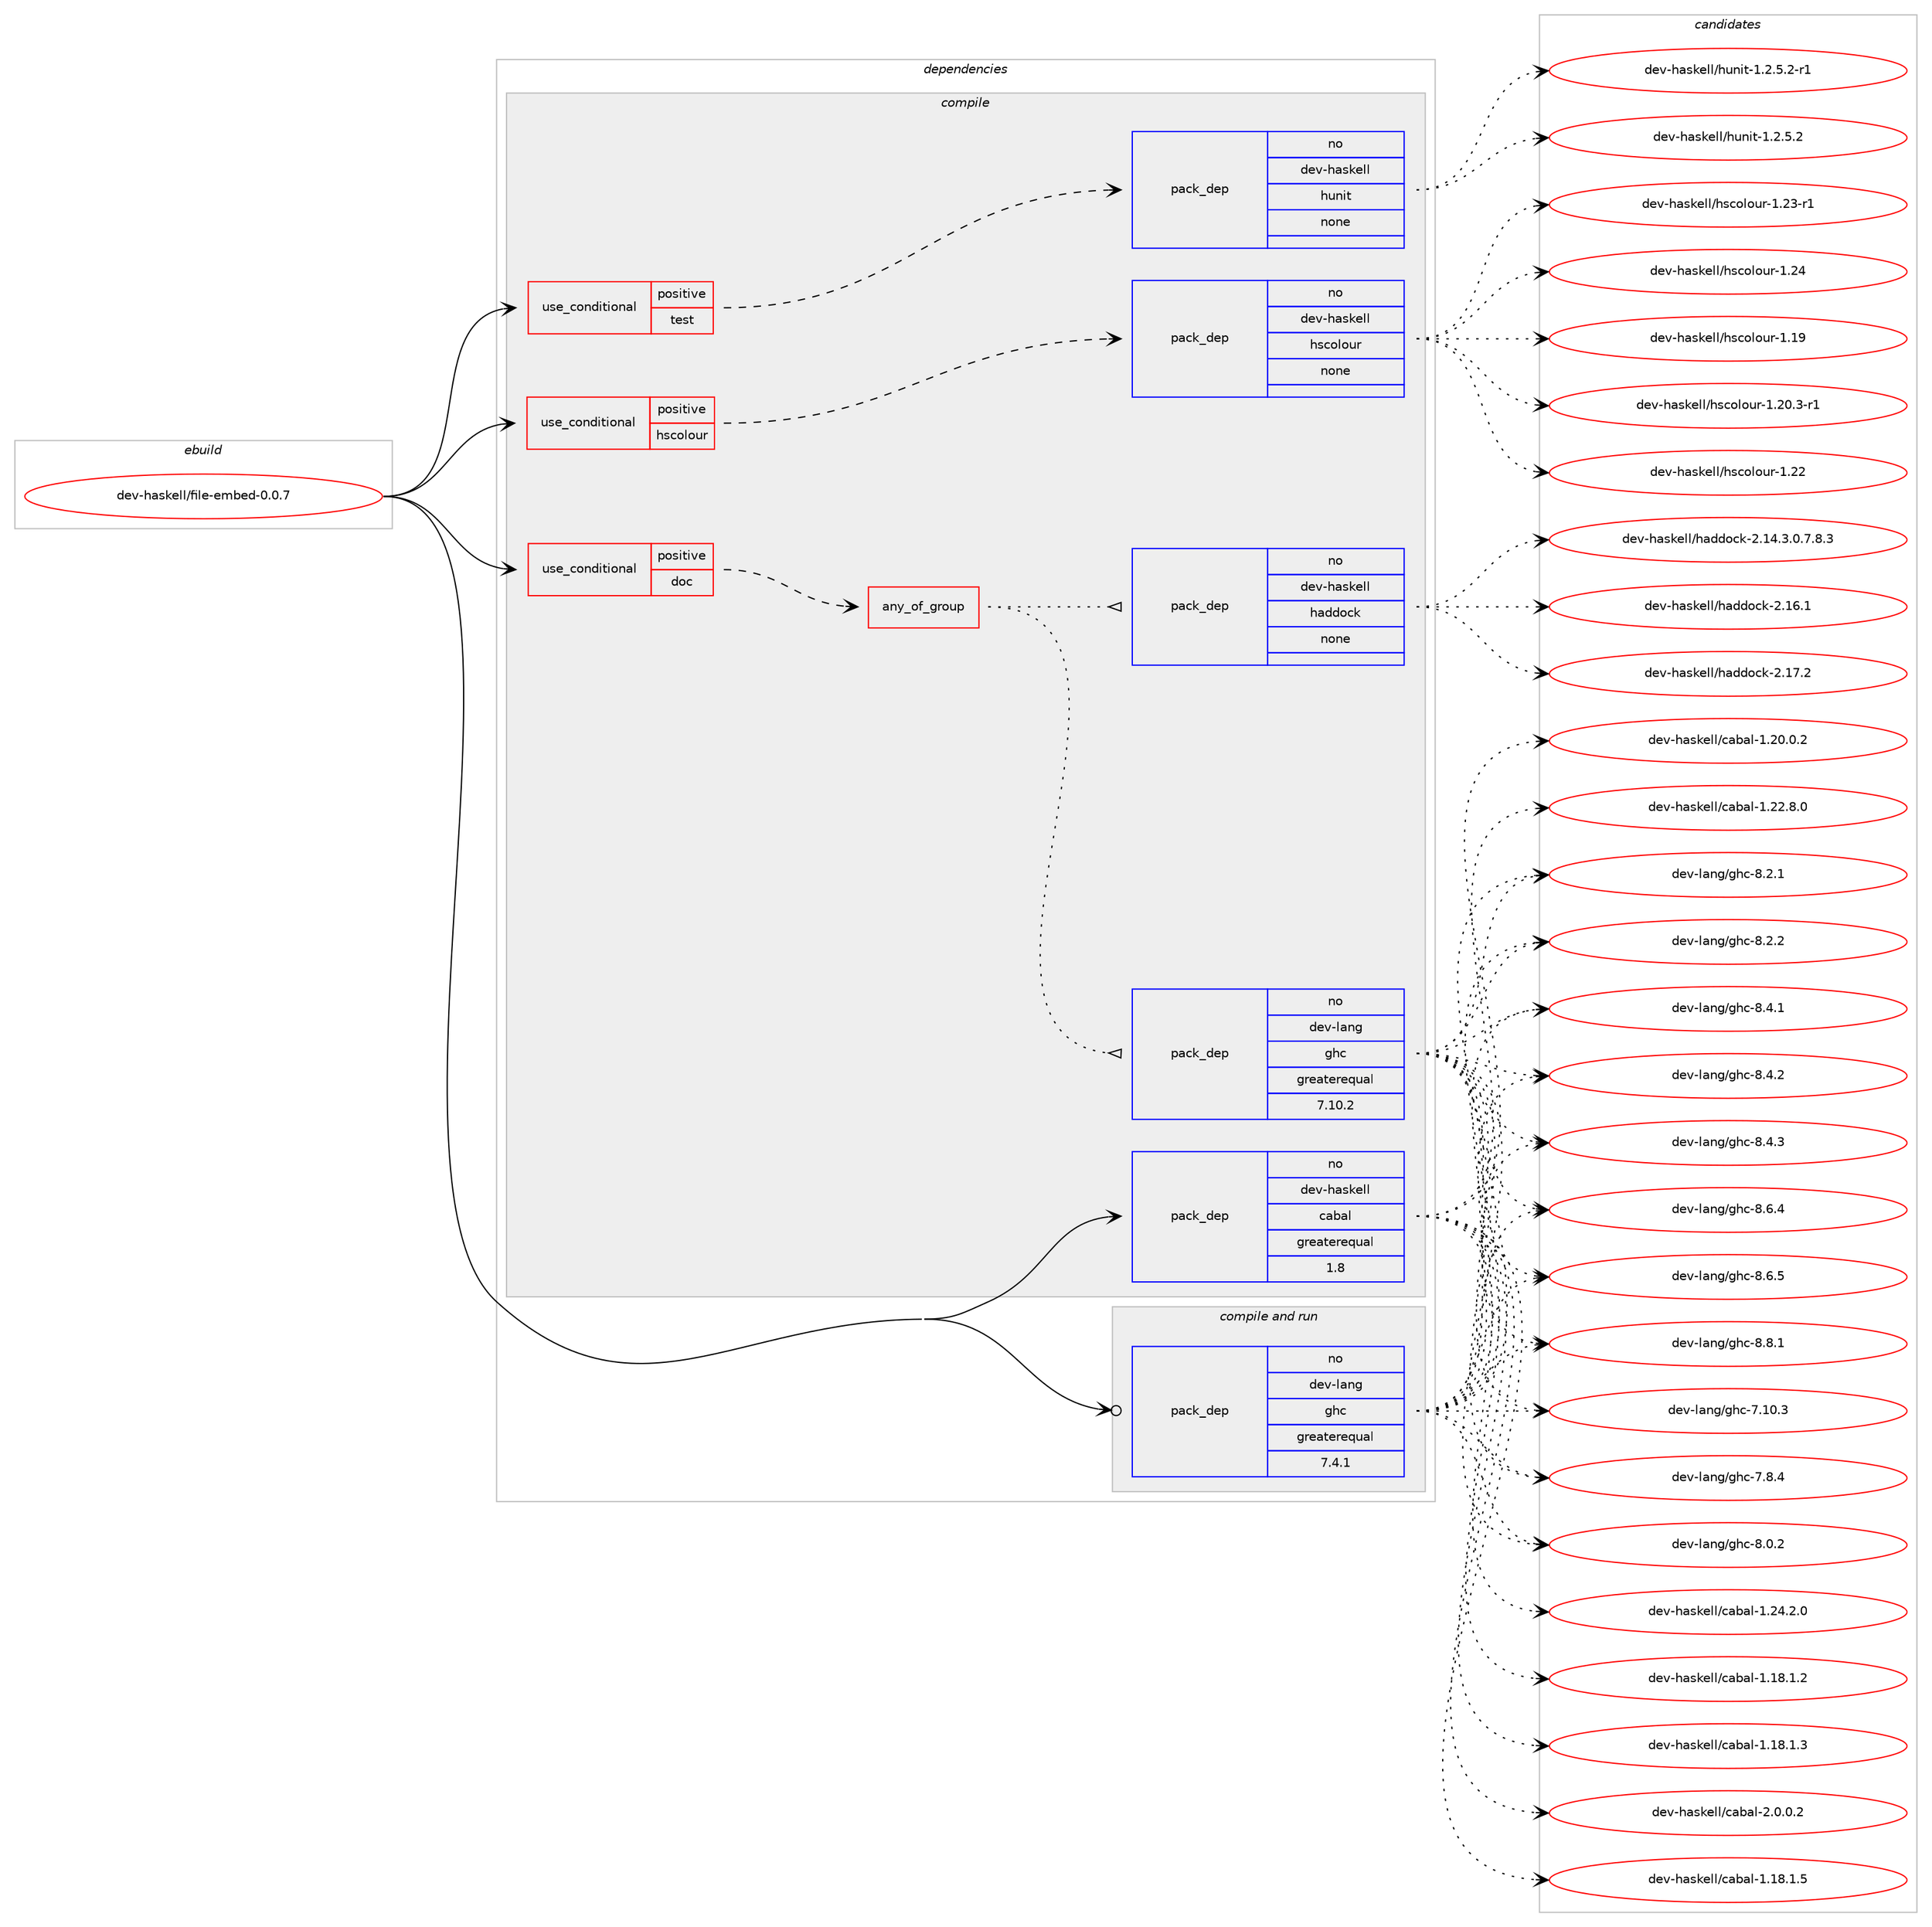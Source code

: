 digraph prolog {

# *************
# Graph options
# *************

newrank=true;
concentrate=true;
compound=true;
graph [rankdir=LR,fontname=Helvetica,fontsize=10,ranksep=1.5];#, ranksep=2.5, nodesep=0.2];
edge  [arrowhead=vee];
node  [fontname=Helvetica,fontsize=10];

# **********
# The ebuild
# **********

subgraph cluster_leftcol {
color=gray;
rank=same;
label=<<i>ebuild</i>>;
id [label="dev-haskell/file-embed-0.0.7", color=red, width=4, href="../dev-haskell/file-embed-0.0.7.svg"];
}

# ****************
# The dependencies
# ****************

subgraph cluster_midcol {
color=gray;
label=<<i>dependencies</i>>;
subgraph cluster_compile {
fillcolor="#eeeeee";
style=filled;
label=<<i>compile</i>>;
subgraph cond125723 {
dependency532510 [label=<<TABLE BORDER="0" CELLBORDER="1" CELLSPACING="0" CELLPADDING="4"><TR><TD ROWSPAN="3" CELLPADDING="10">use_conditional</TD></TR><TR><TD>positive</TD></TR><TR><TD>doc</TD></TR></TABLE>>, shape=none, color=red];
subgraph any9842 {
dependency532511 [label=<<TABLE BORDER="0" CELLBORDER="1" CELLSPACING="0" CELLPADDING="4"><TR><TD CELLPADDING="10">any_of_group</TD></TR></TABLE>>, shape=none, color=red];subgraph pack396588 {
dependency532512 [label=<<TABLE BORDER="0" CELLBORDER="1" CELLSPACING="0" CELLPADDING="4" WIDTH="220"><TR><TD ROWSPAN="6" CELLPADDING="30">pack_dep</TD></TR><TR><TD WIDTH="110">no</TD></TR><TR><TD>dev-haskell</TD></TR><TR><TD>haddock</TD></TR><TR><TD>none</TD></TR><TR><TD></TD></TR></TABLE>>, shape=none, color=blue];
}
dependency532511:e -> dependency532512:w [weight=20,style="dotted",arrowhead="oinv"];
subgraph pack396589 {
dependency532513 [label=<<TABLE BORDER="0" CELLBORDER="1" CELLSPACING="0" CELLPADDING="4" WIDTH="220"><TR><TD ROWSPAN="6" CELLPADDING="30">pack_dep</TD></TR><TR><TD WIDTH="110">no</TD></TR><TR><TD>dev-lang</TD></TR><TR><TD>ghc</TD></TR><TR><TD>greaterequal</TD></TR><TR><TD>7.10.2</TD></TR></TABLE>>, shape=none, color=blue];
}
dependency532511:e -> dependency532513:w [weight=20,style="dotted",arrowhead="oinv"];
}
dependency532510:e -> dependency532511:w [weight=20,style="dashed",arrowhead="vee"];
}
id:e -> dependency532510:w [weight=20,style="solid",arrowhead="vee"];
subgraph cond125724 {
dependency532514 [label=<<TABLE BORDER="0" CELLBORDER="1" CELLSPACING="0" CELLPADDING="4"><TR><TD ROWSPAN="3" CELLPADDING="10">use_conditional</TD></TR><TR><TD>positive</TD></TR><TR><TD>hscolour</TD></TR></TABLE>>, shape=none, color=red];
subgraph pack396590 {
dependency532515 [label=<<TABLE BORDER="0" CELLBORDER="1" CELLSPACING="0" CELLPADDING="4" WIDTH="220"><TR><TD ROWSPAN="6" CELLPADDING="30">pack_dep</TD></TR><TR><TD WIDTH="110">no</TD></TR><TR><TD>dev-haskell</TD></TR><TR><TD>hscolour</TD></TR><TR><TD>none</TD></TR><TR><TD></TD></TR></TABLE>>, shape=none, color=blue];
}
dependency532514:e -> dependency532515:w [weight=20,style="dashed",arrowhead="vee"];
}
id:e -> dependency532514:w [weight=20,style="solid",arrowhead="vee"];
subgraph cond125725 {
dependency532516 [label=<<TABLE BORDER="0" CELLBORDER="1" CELLSPACING="0" CELLPADDING="4"><TR><TD ROWSPAN="3" CELLPADDING="10">use_conditional</TD></TR><TR><TD>positive</TD></TR><TR><TD>test</TD></TR></TABLE>>, shape=none, color=red];
subgraph pack396591 {
dependency532517 [label=<<TABLE BORDER="0" CELLBORDER="1" CELLSPACING="0" CELLPADDING="4" WIDTH="220"><TR><TD ROWSPAN="6" CELLPADDING="30">pack_dep</TD></TR><TR><TD WIDTH="110">no</TD></TR><TR><TD>dev-haskell</TD></TR><TR><TD>hunit</TD></TR><TR><TD>none</TD></TR><TR><TD></TD></TR></TABLE>>, shape=none, color=blue];
}
dependency532516:e -> dependency532517:w [weight=20,style="dashed",arrowhead="vee"];
}
id:e -> dependency532516:w [weight=20,style="solid",arrowhead="vee"];
subgraph pack396592 {
dependency532518 [label=<<TABLE BORDER="0" CELLBORDER="1" CELLSPACING="0" CELLPADDING="4" WIDTH="220"><TR><TD ROWSPAN="6" CELLPADDING="30">pack_dep</TD></TR><TR><TD WIDTH="110">no</TD></TR><TR><TD>dev-haskell</TD></TR><TR><TD>cabal</TD></TR><TR><TD>greaterequal</TD></TR><TR><TD>1.8</TD></TR></TABLE>>, shape=none, color=blue];
}
id:e -> dependency532518:w [weight=20,style="solid",arrowhead="vee"];
}
subgraph cluster_compileandrun {
fillcolor="#eeeeee";
style=filled;
label=<<i>compile and run</i>>;
subgraph pack396593 {
dependency532519 [label=<<TABLE BORDER="0" CELLBORDER="1" CELLSPACING="0" CELLPADDING="4" WIDTH="220"><TR><TD ROWSPAN="6" CELLPADDING="30">pack_dep</TD></TR><TR><TD WIDTH="110">no</TD></TR><TR><TD>dev-lang</TD></TR><TR><TD>ghc</TD></TR><TR><TD>greaterequal</TD></TR><TR><TD>7.4.1</TD></TR></TABLE>>, shape=none, color=blue];
}
id:e -> dependency532519:w [weight=20,style="solid",arrowhead="odotvee"];
}
subgraph cluster_run {
fillcolor="#eeeeee";
style=filled;
label=<<i>run</i>>;
}
}

# **************
# The candidates
# **************

subgraph cluster_choices {
rank=same;
color=gray;
label=<<i>candidates</i>>;

subgraph choice396588 {
color=black;
nodesep=1;
choice1001011184510497115107101108108471049710010011199107455046495246514648465546564651 [label="dev-haskell/haddock-2.14.3.0.7.8.3", color=red, width=4,href="../dev-haskell/haddock-2.14.3.0.7.8.3.svg"];
choice100101118451049711510710110810847104971001001119910745504649544649 [label="dev-haskell/haddock-2.16.1", color=red, width=4,href="../dev-haskell/haddock-2.16.1.svg"];
choice100101118451049711510710110810847104971001001119910745504649554650 [label="dev-haskell/haddock-2.17.2", color=red, width=4,href="../dev-haskell/haddock-2.17.2.svg"];
dependency532512:e -> choice1001011184510497115107101108108471049710010011199107455046495246514648465546564651:w [style=dotted,weight="100"];
dependency532512:e -> choice100101118451049711510710110810847104971001001119910745504649544649:w [style=dotted,weight="100"];
dependency532512:e -> choice100101118451049711510710110810847104971001001119910745504649554650:w [style=dotted,weight="100"];
}
subgraph choice396589 {
color=black;
nodesep=1;
choice1001011184510897110103471031049945554649484651 [label="dev-lang/ghc-7.10.3", color=red, width=4,href="../dev-lang/ghc-7.10.3.svg"];
choice10010111845108971101034710310499455546564652 [label="dev-lang/ghc-7.8.4", color=red, width=4,href="../dev-lang/ghc-7.8.4.svg"];
choice10010111845108971101034710310499455646484650 [label="dev-lang/ghc-8.0.2", color=red, width=4,href="../dev-lang/ghc-8.0.2.svg"];
choice10010111845108971101034710310499455646504649 [label="dev-lang/ghc-8.2.1", color=red, width=4,href="../dev-lang/ghc-8.2.1.svg"];
choice10010111845108971101034710310499455646504650 [label="dev-lang/ghc-8.2.2", color=red, width=4,href="../dev-lang/ghc-8.2.2.svg"];
choice10010111845108971101034710310499455646524649 [label="dev-lang/ghc-8.4.1", color=red, width=4,href="../dev-lang/ghc-8.4.1.svg"];
choice10010111845108971101034710310499455646524650 [label="dev-lang/ghc-8.4.2", color=red, width=4,href="../dev-lang/ghc-8.4.2.svg"];
choice10010111845108971101034710310499455646524651 [label="dev-lang/ghc-8.4.3", color=red, width=4,href="../dev-lang/ghc-8.4.3.svg"];
choice10010111845108971101034710310499455646544652 [label="dev-lang/ghc-8.6.4", color=red, width=4,href="../dev-lang/ghc-8.6.4.svg"];
choice10010111845108971101034710310499455646544653 [label="dev-lang/ghc-8.6.5", color=red, width=4,href="../dev-lang/ghc-8.6.5.svg"];
choice10010111845108971101034710310499455646564649 [label="dev-lang/ghc-8.8.1", color=red, width=4,href="../dev-lang/ghc-8.8.1.svg"];
dependency532513:e -> choice1001011184510897110103471031049945554649484651:w [style=dotted,weight="100"];
dependency532513:e -> choice10010111845108971101034710310499455546564652:w [style=dotted,weight="100"];
dependency532513:e -> choice10010111845108971101034710310499455646484650:w [style=dotted,weight="100"];
dependency532513:e -> choice10010111845108971101034710310499455646504649:w [style=dotted,weight="100"];
dependency532513:e -> choice10010111845108971101034710310499455646504650:w [style=dotted,weight="100"];
dependency532513:e -> choice10010111845108971101034710310499455646524649:w [style=dotted,weight="100"];
dependency532513:e -> choice10010111845108971101034710310499455646524650:w [style=dotted,weight="100"];
dependency532513:e -> choice10010111845108971101034710310499455646524651:w [style=dotted,weight="100"];
dependency532513:e -> choice10010111845108971101034710310499455646544652:w [style=dotted,weight="100"];
dependency532513:e -> choice10010111845108971101034710310499455646544653:w [style=dotted,weight="100"];
dependency532513:e -> choice10010111845108971101034710310499455646564649:w [style=dotted,weight="100"];
}
subgraph choice396590 {
color=black;
nodesep=1;
choice100101118451049711510710110810847104115991111081111171144549464957 [label="dev-haskell/hscolour-1.19", color=red, width=4,href="../dev-haskell/hscolour-1.19.svg"];
choice10010111845104971151071011081084710411599111108111117114454946504846514511449 [label="dev-haskell/hscolour-1.20.3-r1", color=red, width=4,href="../dev-haskell/hscolour-1.20.3-r1.svg"];
choice100101118451049711510710110810847104115991111081111171144549465050 [label="dev-haskell/hscolour-1.22", color=red, width=4,href="../dev-haskell/hscolour-1.22.svg"];
choice1001011184510497115107101108108471041159911110811111711445494650514511449 [label="dev-haskell/hscolour-1.23-r1", color=red, width=4,href="../dev-haskell/hscolour-1.23-r1.svg"];
choice100101118451049711510710110810847104115991111081111171144549465052 [label="dev-haskell/hscolour-1.24", color=red, width=4,href="../dev-haskell/hscolour-1.24.svg"];
dependency532515:e -> choice100101118451049711510710110810847104115991111081111171144549464957:w [style=dotted,weight="100"];
dependency532515:e -> choice10010111845104971151071011081084710411599111108111117114454946504846514511449:w [style=dotted,weight="100"];
dependency532515:e -> choice100101118451049711510710110810847104115991111081111171144549465050:w [style=dotted,weight="100"];
dependency532515:e -> choice1001011184510497115107101108108471041159911110811111711445494650514511449:w [style=dotted,weight="100"];
dependency532515:e -> choice100101118451049711510710110810847104115991111081111171144549465052:w [style=dotted,weight="100"];
}
subgraph choice396591 {
color=black;
nodesep=1;
choice1001011184510497115107101108108471041171101051164549465046534650 [label="dev-haskell/hunit-1.2.5.2", color=red, width=4,href="../dev-haskell/hunit-1.2.5.2.svg"];
choice10010111845104971151071011081084710411711010511645494650465346504511449 [label="dev-haskell/hunit-1.2.5.2-r1", color=red, width=4,href="../dev-haskell/hunit-1.2.5.2-r1.svg"];
dependency532517:e -> choice1001011184510497115107101108108471041171101051164549465046534650:w [style=dotted,weight="100"];
dependency532517:e -> choice10010111845104971151071011081084710411711010511645494650465346504511449:w [style=dotted,weight="100"];
}
subgraph choice396592 {
color=black;
nodesep=1;
choice10010111845104971151071011081084799979897108454946495646494650 [label="dev-haskell/cabal-1.18.1.2", color=red, width=4,href="../dev-haskell/cabal-1.18.1.2.svg"];
choice10010111845104971151071011081084799979897108454946495646494651 [label="dev-haskell/cabal-1.18.1.3", color=red, width=4,href="../dev-haskell/cabal-1.18.1.3.svg"];
choice10010111845104971151071011081084799979897108454946495646494653 [label="dev-haskell/cabal-1.18.1.5", color=red, width=4,href="../dev-haskell/cabal-1.18.1.5.svg"];
choice10010111845104971151071011081084799979897108454946504846484650 [label="dev-haskell/cabal-1.20.0.2", color=red, width=4,href="../dev-haskell/cabal-1.20.0.2.svg"];
choice10010111845104971151071011081084799979897108454946505046564648 [label="dev-haskell/cabal-1.22.8.0", color=red, width=4,href="../dev-haskell/cabal-1.22.8.0.svg"];
choice10010111845104971151071011081084799979897108454946505246504648 [label="dev-haskell/cabal-1.24.2.0", color=red, width=4,href="../dev-haskell/cabal-1.24.2.0.svg"];
choice100101118451049711510710110810847999798971084550464846484650 [label="dev-haskell/cabal-2.0.0.2", color=red, width=4,href="../dev-haskell/cabal-2.0.0.2.svg"];
dependency532518:e -> choice10010111845104971151071011081084799979897108454946495646494650:w [style=dotted,weight="100"];
dependency532518:e -> choice10010111845104971151071011081084799979897108454946495646494651:w [style=dotted,weight="100"];
dependency532518:e -> choice10010111845104971151071011081084799979897108454946495646494653:w [style=dotted,weight="100"];
dependency532518:e -> choice10010111845104971151071011081084799979897108454946504846484650:w [style=dotted,weight="100"];
dependency532518:e -> choice10010111845104971151071011081084799979897108454946505046564648:w [style=dotted,weight="100"];
dependency532518:e -> choice10010111845104971151071011081084799979897108454946505246504648:w [style=dotted,weight="100"];
dependency532518:e -> choice100101118451049711510710110810847999798971084550464846484650:w [style=dotted,weight="100"];
}
subgraph choice396593 {
color=black;
nodesep=1;
choice1001011184510897110103471031049945554649484651 [label="dev-lang/ghc-7.10.3", color=red, width=4,href="../dev-lang/ghc-7.10.3.svg"];
choice10010111845108971101034710310499455546564652 [label="dev-lang/ghc-7.8.4", color=red, width=4,href="../dev-lang/ghc-7.8.4.svg"];
choice10010111845108971101034710310499455646484650 [label="dev-lang/ghc-8.0.2", color=red, width=4,href="../dev-lang/ghc-8.0.2.svg"];
choice10010111845108971101034710310499455646504649 [label="dev-lang/ghc-8.2.1", color=red, width=4,href="../dev-lang/ghc-8.2.1.svg"];
choice10010111845108971101034710310499455646504650 [label="dev-lang/ghc-8.2.2", color=red, width=4,href="../dev-lang/ghc-8.2.2.svg"];
choice10010111845108971101034710310499455646524649 [label="dev-lang/ghc-8.4.1", color=red, width=4,href="../dev-lang/ghc-8.4.1.svg"];
choice10010111845108971101034710310499455646524650 [label="dev-lang/ghc-8.4.2", color=red, width=4,href="../dev-lang/ghc-8.4.2.svg"];
choice10010111845108971101034710310499455646524651 [label="dev-lang/ghc-8.4.3", color=red, width=4,href="../dev-lang/ghc-8.4.3.svg"];
choice10010111845108971101034710310499455646544652 [label="dev-lang/ghc-8.6.4", color=red, width=4,href="../dev-lang/ghc-8.6.4.svg"];
choice10010111845108971101034710310499455646544653 [label="dev-lang/ghc-8.6.5", color=red, width=4,href="../dev-lang/ghc-8.6.5.svg"];
choice10010111845108971101034710310499455646564649 [label="dev-lang/ghc-8.8.1", color=red, width=4,href="../dev-lang/ghc-8.8.1.svg"];
dependency532519:e -> choice1001011184510897110103471031049945554649484651:w [style=dotted,weight="100"];
dependency532519:e -> choice10010111845108971101034710310499455546564652:w [style=dotted,weight="100"];
dependency532519:e -> choice10010111845108971101034710310499455646484650:w [style=dotted,weight="100"];
dependency532519:e -> choice10010111845108971101034710310499455646504649:w [style=dotted,weight="100"];
dependency532519:e -> choice10010111845108971101034710310499455646504650:w [style=dotted,weight="100"];
dependency532519:e -> choice10010111845108971101034710310499455646524649:w [style=dotted,weight="100"];
dependency532519:e -> choice10010111845108971101034710310499455646524650:w [style=dotted,weight="100"];
dependency532519:e -> choice10010111845108971101034710310499455646524651:w [style=dotted,weight="100"];
dependency532519:e -> choice10010111845108971101034710310499455646544652:w [style=dotted,weight="100"];
dependency532519:e -> choice10010111845108971101034710310499455646544653:w [style=dotted,weight="100"];
dependency532519:e -> choice10010111845108971101034710310499455646564649:w [style=dotted,weight="100"];
}
}

}
